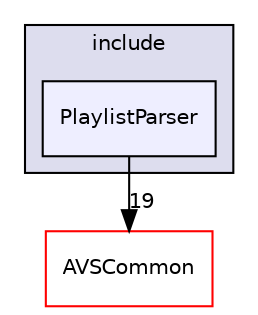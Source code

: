 digraph "/home/ANT.AMAZON.COM/womw/workplace/1.19_release/doxy/avs-device-sdk/PlaylistParser/include/PlaylistParser" {
  compound=true
  node [ fontsize="10", fontname="Helvetica"];
  edge [ labelfontsize="10", labelfontname="Helvetica"];
  subgraph clusterdir_057ee5c37ac9c880ef5f0b623529f2e3 {
    graph [ bgcolor="#ddddee", pencolor="black", label="include" fontname="Helvetica", fontsize="10", URL="dir_057ee5c37ac9c880ef5f0b623529f2e3.html"]
  dir_0ae71fe8a08302c61b29252af9be9328 [shape=box, label="PlaylistParser", style="filled", fillcolor="#eeeeff", pencolor="black", URL="dir_0ae71fe8a08302c61b29252af9be9328.html"];
  }
  dir_13e65effb2bde530b17b3d5eefcd0266 [shape=box label="AVSCommon" fillcolor="white" style="filled" color="red" URL="dir_13e65effb2bde530b17b3d5eefcd0266.html"];
  dir_0ae71fe8a08302c61b29252af9be9328->dir_13e65effb2bde530b17b3d5eefcd0266 [headlabel="19", labeldistance=1.5 headhref="dir_000357_000017.html"];
}
